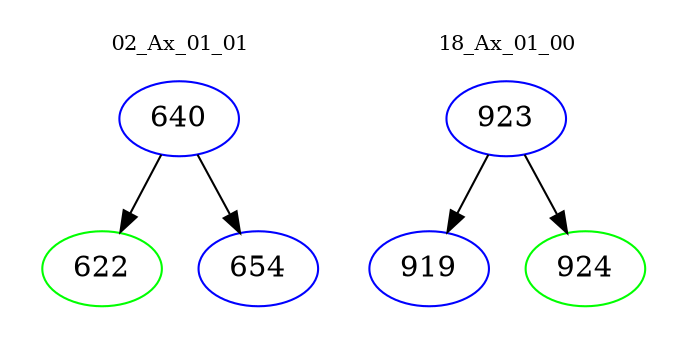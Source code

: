 digraph{
subgraph cluster_0 {
color = white
label = "02_Ax_01_01";
fontsize=10;
T0_640 [label="640", color="blue"]
T0_640 -> T0_622 [color="black"]
T0_622 [label="622", color="green"]
T0_640 -> T0_654 [color="black"]
T0_654 [label="654", color="blue"]
}
subgraph cluster_1 {
color = white
label = "18_Ax_01_00";
fontsize=10;
T1_923 [label="923", color="blue"]
T1_923 -> T1_919 [color="black"]
T1_919 [label="919", color="blue"]
T1_923 -> T1_924 [color="black"]
T1_924 [label="924", color="green"]
}
}
